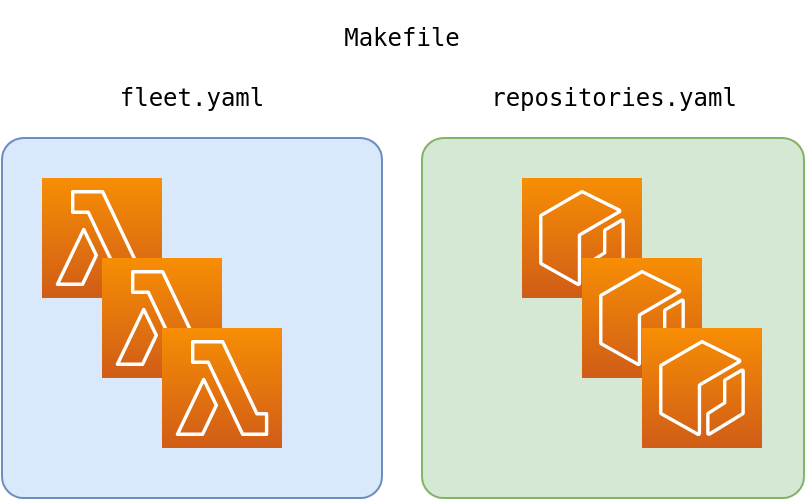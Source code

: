 <mxfile version="14.0.1" type="device"><diagram id="kAhSOTpmLL986fNx6LSA" name="Page-1"><mxGraphModel dx="1186" dy="654" grid="1" gridSize="10" guides="1" tooltips="1" connect="1" arrows="1" fold="1" page="1" pageScale="1" pageWidth="600" pageHeight="400" math="0" shadow="0"><root><mxCell id="0"/><mxCell id="1" parent="0"/><mxCell id="RdzLXOwPGunWgTItHFMo-7" value="" style="rounded=1;whiteSpace=wrap;html=1;fillColor=#d5e8d4;strokeColor=#82b366;arcSize=6;" vertex="1" parent="1"><mxGeometry x="310" y="130" width="191" height="180" as="geometry"/></mxCell><mxCell id="RdzLXOwPGunWgTItHFMo-4" value="" style="rounded=1;whiteSpace=wrap;html=1;fillColor=#dae8fc;strokeColor=#6c8ebf;arcSize=6;" vertex="1" parent="1"><mxGeometry x="100" y="130" width="190" height="180" as="geometry"/></mxCell><mxCell id="RdzLXOwPGunWgTItHFMo-1" value="" style="outlineConnect=0;fontColor=#232F3E;gradientColor=#F78E04;gradientDirection=north;fillColor=#D05C17;strokeColor=#ffffff;dashed=0;verticalLabelPosition=bottom;verticalAlign=top;align=center;html=1;fontSize=12;fontStyle=0;aspect=fixed;shape=mxgraph.aws4.resourceIcon;resIcon=mxgraph.aws4.lambda;" vertex="1" parent="1"><mxGeometry x="120" y="150" width="60" height="60" as="geometry"/></mxCell><mxCell id="RdzLXOwPGunWgTItHFMo-2" value="" style="outlineConnect=0;fontColor=#232F3E;gradientColor=#F78E04;gradientDirection=north;fillColor=#D05C17;strokeColor=#ffffff;dashed=0;verticalLabelPosition=bottom;verticalAlign=top;align=center;html=1;fontSize=12;fontStyle=0;aspect=fixed;shape=mxgraph.aws4.resourceIcon;resIcon=mxgraph.aws4.ecr;" vertex="1" parent="1"><mxGeometry x="360" y="150" width="60" height="60" as="geometry"/></mxCell><mxCell id="RdzLXOwPGunWgTItHFMo-3" value="" style="shape=image;html=1;verticalAlign=top;verticalLabelPosition=bottom;labelBackgroundColor=#ffffff;imageAspect=0;aspect=fixed;image=https://cdn3.iconfinder.com/data/icons/social-media-2169/24/social_media_social_media_logo_docker-128.png" vertex="1" parent="1"><mxGeometry x="261" y="160" width="50" height="50" as="geometry"/></mxCell><mxCell id="RdzLXOwPGunWgTItHFMo-5" value="" style="shape=image;html=1;verticalAlign=top;verticalLabelPosition=bottom;labelBackgroundColor=#ffffff;imageAspect=0;aspect=fixed;image=https://cdn3.iconfinder.com/data/icons/social-media-2169/24/social_media_social_media_logo_docker-128.png" vertex="1" parent="1"><mxGeometry x="280" y="195" width="50" height="50" as="geometry"/></mxCell><mxCell id="RdzLXOwPGunWgTItHFMo-6" value="" style="shape=image;html=1;verticalAlign=top;verticalLabelPosition=bottom;labelBackgroundColor=#ffffff;imageAspect=0;aspect=fixed;image=https://cdn3.iconfinder.com/data/icons/social-media-2169/24/social_media_social_media_logo_docker-128.png" vertex="1" parent="1"><mxGeometry x="300" y="230" width="50" height="50" as="geometry"/></mxCell><mxCell id="RdzLXOwPGunWgTItHFMo-8" value="" style="outlineConnect=0;fontColor=#232F3E;gradientColor=#F78E04;gradientDirection=north;fillColor=#D05C17;strokeColor=#ffffff;dashed=0;verticalLabelPosition=bottom;verticalAlign=top;align=center;html=1;fontSize=12;fontStyle=0;aspect=fixed;shape=mxgraph.aws4.resourceIcon;resIcon=mxgraph.aws4.lambda;" vertex="1" parent="1"><mxGeometry x="150" y="190" width="60" height="60" as="geometry"/></mxCell><mxCell id="RdzLXOwPGunWgTItHFMo-9" value="" style="outlineConnect=0;fontColor=#232F3E;gradientColor=#F78E04;gradientDirection=north;fillColor=#D05C17;strokeColor=#ffffff;dashed=0;verticalLabelPosition=bottom;verticalAlign=top;align=center;html=1;fontSize=12;fontStyle=0;aspect=fixed;shape=mxgraph.aws4.resourceIcon;resIcon=mxgraph.aws4.lambda;" vertex="1" parent="1"><mxGeometry x="180" y="225" width="60" height="60" as="geometry"/></mxCell><mxCell id="RdzLXOwPGunWgTItHFMo-11" value="" style="outlineConnect=0;fontColor=#232F3E;gradientColor=#F78E04;gradientDirection=north;fillColor=#D05C17;strokeColor=#ffffff;dashed=0;verticalLabelPosition=bottom;verticalAlign=top;align=center;html=1;fontSize=12;fontStyle=0;aspect=fixed;shape=mxgraph.aws4.resourceIcon;resIcon=mxgraph.aws4.ecr;" vertex="1" parent="1"><mxGeometry x="390" y="190" width="60" height="60" as="geometry"/></mxCell><mxCell id="RdzLXOwPGunWgTItHFMo-12" value="" style="outlineConnect=0;fontColor=#232F3E;gradientColor=#F78E04;gradientDirection=north;fillColor=#D05C17;strokeColor=#ffffff;dashed=0;verticalLabelPosition=bottom;verticalAlign=top;align=center;html=1;fontSize=12;fontStyle=0;aspect=fixed;shape=mxgraph.aws4.resourceIcon;resIcon=mxgraph.aws4.ecr;" vertex="1" parent="1"><mxGeometry x="420" y="225" width="60" height="60" as="geometry"/></mxCell><mxCell id="RdzLXOwPGunWgTItHFMo-13" value="&lt;pre&gt;fleet.yaml&lt;/pre&gt;" style="text;html=1;strokeColor=none;fillColor=none;align=center;verticalAlign=middle;whiteSpace=wrap;rounded=0;" vertex="1" parent="1"><mxGeometry x="135" y="100" width="120" height="20" as="geometry"/></mxCell><mxCell id="RdzLXOwPGunWgTItHFMo-15" style="edgeStyle=orthogonalEdgeStyle;rounded=0;orthogonalLoop=1;jettySize=auto;html=1;exitX=0.5;exitY=1;exitDx=0;exitDy=0;" edge="1" parent="1" source="RdzLXOwPGunWgTItHFMo-13" target="RdzLXOwPGunWgTItHFMo-13"><mxGeometry relative="1" as="geometry"/></mxCell><mxCell id="RdzLXOwPGunWgTItHFMo-16" value="&lt;pre&gt;repositories.yaml&lt;/pre&gt;" style="text;html=1;strokeColor=none;fillColor=none;align=center;verticalAlign=middle;whiteSpace=wrap;rounded=0;" vertex="1" parent="1"><mxGeometry x="345.5" y="100" width="120" height="20" as="geometry"/></mxCell><mxCell id="RdzLXOwPGunWgTItHFMo-17" value="&lt;pre&gt;Makefile&lt;/pre&gt;" style="text;html=1;strokeColor=none;fillColor=none;align=center;verticalAlign=middle;whiteSpace=wrap;rounded=0;" vertex="1" parent="1"><mxGeometry x="240" y="70" width="120" height="20" as="geometry"/></mxCell></root></mxGraphModel></diagram></mxfile>